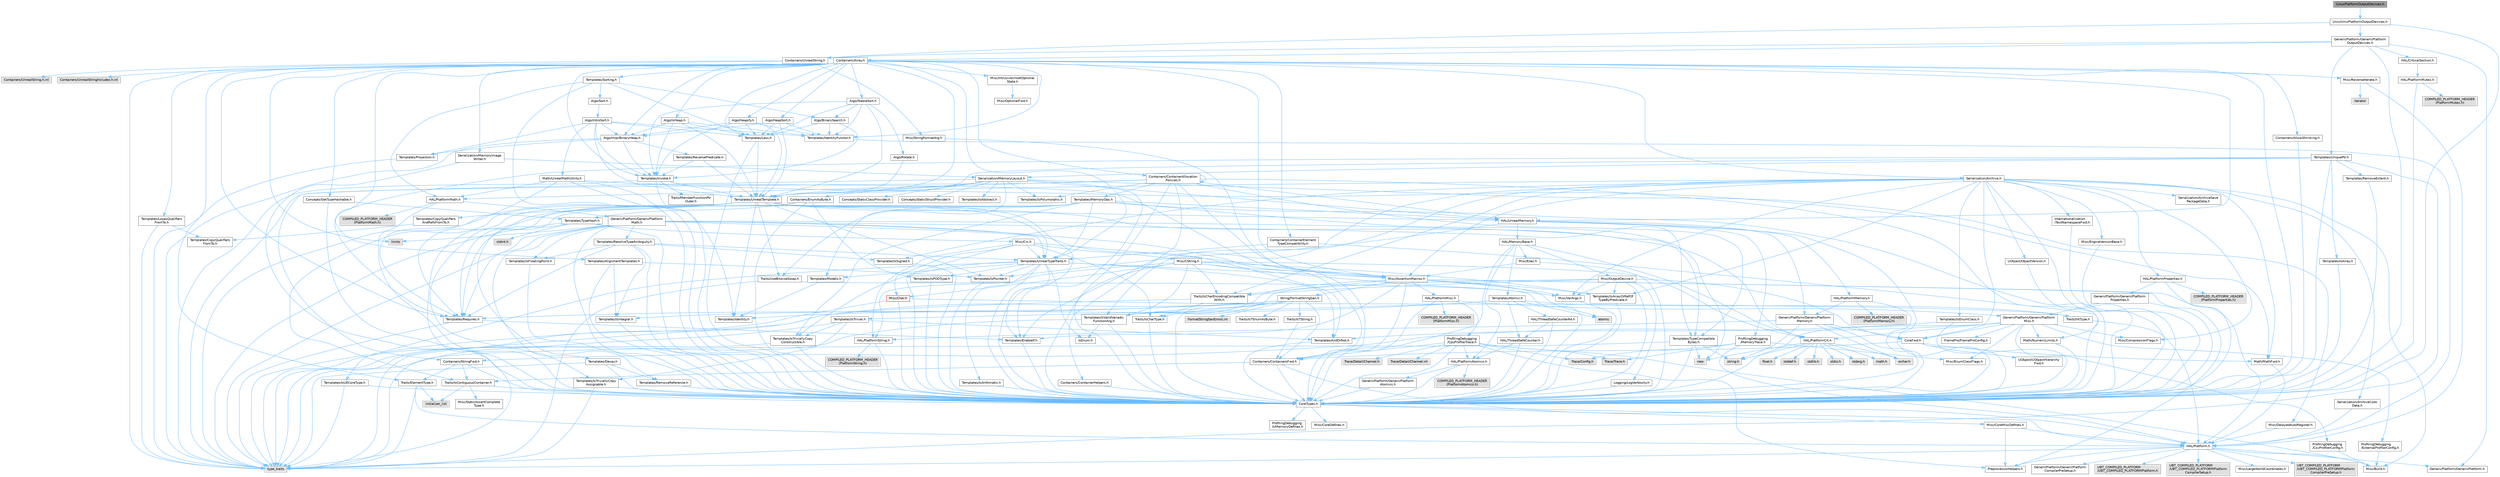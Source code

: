 digraph "LinuxPlatformOutputDevices.h"
{
 // INTERACTIVE_SVG=YES
 // LATEX_PDF_SIZE
  bgcolor="transparent";
  edge [fontname=Helvetica,fontsize=10,labelfontname=Helvetica,labelfontsize=10];
  node [fontname=Helvetica,fontsize=10,shape=box,height=0.2,width=0.4];
  Node1 [id="Node000001",label="LinuxPlatformOutputDevices.h",height=0.2,width=0.4,color="gray40", fillcolor="grey60", style="filled", fontcolor="black",tooltip=" "];
  Node1 -> Node2 [id="edge1_Node000001_Node000002",color="steelblue1",style="solid",tooltip=" "];
  Node2 [id="Node000002",label="Unix/UnixPlatformOutputDevices.h",height=0.2,width=0.4,color="grey40", fillcolor="white", style="filled",URL="$d3/da9/UnixPlatformOutputDevices_8h.html",tooltip=" "];
  Node2 -> Node3 [id="edge2_Node000002_Node000003",color="steelblue1",style="solid",tooltip=" "];
  Node3 [id="Node000003",label="Containers/UnrealString.h",height=0.2,width=0.4,color="grey40", fillcolor="white", style="filled",URL="$d5/dba/UnrealString_8h.html",tooltip=" "];
  Node3 -> Node4 [id="edge3_Node000003_Node000004",color="steelblue1",style="solid",tooltip=" "];
  Node4 [id="Node000004",label="Containers/UnrealStringIncludes.h.inl",height=0.2,width=0.4,color="grey60", fillcolor="#E0E0E0", style="filled",tooltip=" "];
  Node3 -> Node5 [id="edge4_Node000003_Node000005",color="steelblue1",style="solid",tooltip=" "];
  Node5 [id="Node000005",label="Containers/UnrealString.h.inl",height=0.2,width=0.4,color="grey60", fillcolor="#E0E0E0", style="filled",tooltip=" "];
  Node3 -> Node6 [id="edge5_Node000003_Node000006",color="steelblue1",style="solid",tooltip=" "];
  Node6 [id="Node000006",label="Misc/StringFormatArg.h",height=0.2,width=0.4,color="grey40", fillcolor="white", style="filled",URL="$d2/d16/StringFormatArg_8h.html",tooltip=" "];
  Node6 -> Node7 [id="edge6_Node000006_Node000007",color="steelblue1",style="solid",tooltip=" "];
  Node7 [id="Node000007",label="Containers/ContainersFwd.h",height=0.2,width=0.4,color="grey40", fillcolor="white", style="filled",URL="$d4/d0a/ContainersFwd_8h.html",tooltip=" "];
  Node7 -> Node8 [id="edge7_Node000007_Node000008",color="steelblue1",style="solid",tooltip=" "];
  Node8 [id="Node000008",label="HAL/Platform.h",height=0.2,width=0.4,color="grey40", fillcolor="white", style="filled",URL="$d9/dd0/Platform_8h.html",tooltip=" "];
  Node8 -> Node9 [id="edge8_Node000008_Node000009",color="steelblue1",style="solid",tooltip=" "];
  Node9 [id="Node000009",label="Misc/Build.h",height=0.2,width=0.4,color="grey40", fillcolor="white", style="filled",URL="$d3/dbb/Build_8h.html",tooltip=" "];
  Node8 -> Node10 [id="edge9_Node000008_Node000010",color="steelblue1",style="solid",tooltip=" "];
  Node10 [id="Node000010",label="Misc/LargeWorldCoordinates.h",height=0.2,width=0.4,color="grey40", fillcolor="white", style="filled",URL="$d2/dcb/LargeWorldCoordinates_8h.html",tooltip=" "];
  Node8 -> Node11 [id="edge10_Node000008_Node000011",color="steelblue1",style="solid",tooltip=" "];
  Node11 [id="Node000011",label="type_traits",height=0.2,width=0.4,color="grey60", fillcolor="#E0E0E0", style="filled",tooltip=" "];
  Node8 -> Node12 [id="edge11_Node000008_Node000012",color="steelblue1",style="solid",tooltip=" "];
  Node12 [id="Node000012",label="PreprocessorHelpers.h",height=0.2,width=0.4,color="grey40", fillcolor="white", style="filled",URL="$db/ddb/PreprocessorHelpers_8h.html",tooltip=" "];
  Node8 -> Node13 [id="edge12_Node000008_Node000013",color="steelblue1",style="solid",tooltip=" "];
  Node13 [id="Node000013",label="UBT_COMPILED_PLATFORM\l/UBT_COMPILED_PLATFORMPlatform\lCompilerPreSetup.h",height=0.2,width=0.4,color="grey60", fillcolor="#E0E0E0", style="filled",tooltip=" "];
  Node8 -> Node14 [id="edge13_Node000008_Node000014",color="steelblue1",style="solid",tooltip=" "];
  Node14 [id="Node000014",label="GenericPlatform/GenericPlatform\lCompilerPreSetup.h",height=0.2,width=0.4,color="grey40", fillcolor="white", style="filled",URL="$d9/dc8/GenericPlatformCompilerPreSetup_8h.html",tooltip=" "];
  Node8 -> Node15 [id="edge14_Node000008_Node000015",color="steelblue1",style="solid",tooltip=" "];
  Node15 [id="Node000015",label="GenericPlatform/GenericPlatform.h",height=0.2,width=0.4,color="grey40", fillcolor="white", style="filled",URL="$d6/d84/GenericPlatform_8h.html",tooltip=" "];
  Node8 -> Node16 [id="edge15_Node000008_Node000016",color="steelblue1",style="solid",tooltip=" "];
  Node16 [id="Node000016",label="UBT_COMPILED_PLATFORM\l/UBT_COMPILED_PLATFORMPlatform.h",height=0.2,width=0.4,color="grey60", fillcolor="#E0E0E0", style="filled",tooltip=" "];
  Node8 -> Node17 [id="edge16_Node000008_Node000017",color="steelblue1",style="solid",tooltip=" "];
  Node17 [id="Node000017",label="UBT_COMPILED_PLATFORM\l/UBT_COMPILED_PLATFORMPlatform\lCompilerSetup.h",height=0.2,width=0.4,color="grey60", fillcolor="#E0E0E0", style="filled",tooltip=" "];
  Node7 -> Node18 [id="edge17_Node000007_Node000018",color="steelblue1",style="solid",tooltip=" "];
  Node18 [id="Node000018",label="CoreTypes.h",height=0.2,width=0.4,color="grey40", fillcolor="white", style="filled",URL="$dc/dec/CoreTypes_8h.html",tooltip=" "];
  Node18 -> Node8 [id="edge18_Node000018_Node000008",color="steelblue1",style="solid",tooltip=" "];
  Node18 -> Node19 [id="edge19_Node000018_Node000019",color="steelblue1",style="solid",tooltip=" "];
  Node19 [id="Node000019",label="ProfilingDebugging\l/UMemoryDefines.h",height=0.2,width=0.4,color="grey40", fillcolor="white", style="filled",URL="$d2/da2/UMemoryDefines_8h.html",tooltip=" "];
  Node18 -> Node20 [id="edge20_Node000018_Node000020",color="steelblue1",style="solid",tooltip=" "];
  Node20 [id="Node000020",label="Misc/CoreMiscDefines.h",height=0.2,width=0.4,color="grey40", fillcolor="white", style="filled",URL="$da/d38/CoreMiscDefines_8h.html",tooltip=" "];
  Node20 -> Node8 [id="edge21_Node000020_Node000008",color="steelblue1",style="solid",tooltip=" "];
  Node20 -> Node12 [id="edge22_Node000020_Node000012",color="steelblue1",style="solid",tooltip=" "];
  Node18 -> Node21 [id="edge23_Node000018_Node000021",color="steelblue1",style="solid",tooltip=" "];
  Node21 [id="Node000021",label="Misc/CoreDefines.h",height=0.2,width=0.4,color="grey40", fillcolor="white", style="filled",URL="$d3/dd2/CoreDefines_8h.html",tooltip=" "];
  Node7 -> Node22 [id="edge24_Node000007_Node000022",color="steelblue1",style="solid",tooltip=" "];
  Node22 [id="Node000022",label="Traits/IsContiguousContainer.h",height=0.2,width=0.4,color="grey40", fillcolor="white", style="filled",URL="$d5/d3c/IsContiguousContainer_8h.html",tooltip=" "];
  Node22 -> Node18 [id="edge25_Node000022_Node000018",color="steelblue1",style="solid",tooltip=" "];
  Node22 -> Node23 [id="edge26_Node000022_Node000023",color="steelblue1",style="solid",tooltip=" "];
  Node23 [id="Node000023",label="Misc/StaticAssertComplete\lType.h",height=0.2,width=0.4,color="grey40", fillcolor="white", style="filled",URL="$d5/d4e/StaticAssertCompleteType_8h.html",tooltip=" "];
  Node22 -> Node24 [id="edge27_Node000022_Node000024",color="steelblue1",style="solid",tooltip=" "];
  Node24 [id="Node000024",label="initializer_list",height=0.2,width=0.4,color="grey60", fillcolor="#E0E0E0", style="filled",tooltip=" "];
  Node2 -> Node18 [id="edge28_Node000002_Node000018",color="steelblue1",style="solid",tooltip=" "];
  Node2 -> Node25 [id="edge29_Node000002_Node000025",color="steelblue1",style="solid",tooltip=" "];
  Node25 [id="Node000025",label="GenericPlatform/GenericPlatform\lOutputDevices.h",height=0.2,width=0.4,color="grey40", fillcolor="white", style="filled",URL="$de/d86/GenericPlatformOutputDevices_8h.html",tooltip=" "];
  Node25 -> Node26 [id="edge30_Node000025_Node000026",color="steelblue1",style="solid",tooltip=" "];
  Node26 [id="Node000026",label="Containers/Array.h",height=0.2,width=0.4,color="grey40", fillcolor="white", style="filled",URL="$df/dd0/Array_8h.html",tooltip=" "];
  Node26 -> Node18 [id="edge31_Node000026_Node000018",color="steelblue1",style="solid",tooltip=" "];
  Node26 -> Node27 [id="edge32_Node000026_Node000027",color="steelblue1",style="solid",tooltip=" "];
  Node27 [id="Node000027",label="Misc/AssertionMacros.h",height=0.2,width=0.4,color="grey40", fillcolor="white", style="filled",URL="$d0/dfa/AssertionMacros_8h.html",tooltip=" "];
  Node27 -> Node18 [id="edge33_Node000027_Node000018",color="steelblue1",style="solid",tooltip=" "];
  Node27 -> Node8 [id="edge34_Node000027_Node000008",color="steelblue1",style="solid",tooltip=" "];
  Node27 -> Node28 [id="edge35_Node000027_Node000028",color="steelblue1",style="solid",tooltip=" "];
  Node28 [id="Node000028",label="HAL/PlatformMisc.h",height=0.2,width=0.4,color="grey40", fillcolor="white", style="filled",URL="$d0/df5/PlatformMisc_8h.html",tooltip=" "];
  Node28 -> Node18 [id="edge36_Node000028_Node000018",color="steelblue1",style="solid",tooltip=" "];
  Node28 -> Node29 [id="edge37_Node000028_Node000029",color="steelblue1",style="solid",tooltip=" "];
  Node29 [id="Node000029",label="GenericPlatform/GenericPlatform\lMisc.h",height=0.2,width=0.4,color="grey40", fillcolor="white", style="filled",URL="$db/d9a/GenericPlatformMisc_8h.html",tooltip=" "];
  Node29 -> Node30 [id="edge38_Node000029_Node000030",color="steelblue1",style="solid",tooltip=" "];
  Node30 [id="Node000030",label="Containers/StringFwd.h",height=0.2,width=0.4,color="grey40", fillcolor="white", style="filled",URL="$df/d37/StringFwd_8h.html",tooltip=" "];
  Node30 -> Node18 [id="edge39_Node000030_Node000018",color="steelblue1",style="solid",tooltip=" "];
  Node30 -> Node31 [id="edge40_Node000030_Node000031",color="steelblue1",style="solid",tooltip=" "];
  Node31 [id="Node000031",label="Traits/ElementType.h",height=0.2,width=0.4,color="grey40", fillcolor="white", style="filled",URL="$d5/d4f/ElementType_8h.html",tooltip=" "];
  Node31 -> Node8 [id="edge41_Node000031_Node000008",color="steelblue1",style="solid",tooltip=" "];
  Node31 -> Node24 [id="edge42_Node000031_Node000024",color="steelblue1",style="solid",tooltip=" "];
  Node31 -> Node11 [id="edge43_Node000031_Node000011",color="steelblue1",style="solid",tooltip=" "];
  Node30 -> Node22 [id="edge44_Node000030_Node000022",color="steelblue1",style="solid",tooltip=" "];
  Node29 -> Node32 [id="edge45_Node000029_Node000032",color="steelblue1",style="solid",tooltip=" "];
  Node32 [id="Node000032",label="CoreFwd.h",height=0.2,width=0.4,color="grey40", fillcolor="white", style="filled",URL="$d1/d1e/CoreFwd_8h.html",tooltip=" "];
  Node32 -> Node18 [id="edge46_Node000032_Node000018",color="steelblue1",style="solid",tooltip=" "];
  Node32 -> Node7 [id="edge47_Node000032_Node000007",color="steelblue1",style="solid",tooltip=" "];
  Node32 -> Node33 [id="edge48_Node000032_Node000033",color="steelblue1",style="solid",tooltip=" "];
  Node33 [id="Node000033",label="Math/MathFwd.h",height=0.2,width=0.4,color="grey40", fillcolor="white", style="filled",URL="$d2/d10/MathFwd_8h.html",tooltip=" "];
  Node33 -> Node8 [id="edge49_Node000033_Node000008",color="steelblue1",style="solid",tooltip=" "];
  Node32 -> Node34 [id="edge50_Node000032_Node000034",color="steelblue1",style="solid",tooltip=" "];
  Node34 [id="Node000034",label="UObject/UObjectHierarchy\lFwd.h",height=0.2,width=0.4,color="grey40", fillcolor="white", style="filled",URL="$d3/d13/UObjectHierarchyFwd_8h.html",tooltip=" "];
  Node29 -> Node18 [id="edge51_Node000029_Node000018",color="steelblue1",style="solid",tooltip=" "];
  Node29 -> Node35 [id="edge52_Node000029_Node000035",color="steelblue1",style="solid",tooltip=" "];
  Node35 [id="Node000035",label="FramePro/FrameProConfig.h",height=0.2,width=0.4,color="grey40", fillcolor="white", style="filled",URL="$d7/d90/FrameProConfig_8h.html",tooltip=" "];
  Node29 -> Node36 [id="edge53_Node000029_Node000036",color="steelblue1",style="solid",tooltip=" "];
  Node36 [id="Node000036",label="HAL/PlatformCrt.h",height=0.2,width=0.4,color="grey40", fillcolor="white", style="filled",URL="$d8/d75/PlatformCrt_8h.html",tooltip=" "];
  Node36 -> Node37 [id="edge54_Node000036_Node000037",color="steelblue1",style="solid",tooltip=" "];
  Node37 [id="Node000037",label="new",height=0.2,width=0.4,color="grey60", fillcolor="#E0E0E0", style="filled",tooltip=" "];
  Node36 -> Node38 [id="edge55_Node000036_Node000038",color="steelblue1",style="solid",tooltip=" "];
  Node38 [id="Node000038",label="wchar.h",height=0.2,width=0.4,color="grey60", fillcolor="#E0E0E0", style="filled",tooltip=" "];
  Node36 -> Node39 [id="edge56_Node000036_Node000039",color="steelblue1",style="solid",tooltip=" "];
  Node39 [id="Node000039",label="stddef.h",height=0.2,width=0.4,color="grey60", fillcolor="#E0E0E0", style="filled",tooltip=" "];
  Node36 -> Node40 [id="edge57_Node000036_Node000040",color="steelblue1",style="solid",tooltip=" "];
  Node40 [id="Node000040",label="stdlib.h",height=0.2,width=0.4,color="grey60", fillcolor="#E0E0E0", style="filled",tooltip=" "];
  Node36 -> Node41 [id="edge58_Node000036_Node000041",color="steelblue1",style="solid",tooltip=" "];
  Node41 [id="Node000041",label="stdio.h",height=0.2,width=0.4,color="grey60", fillcolor="#E0E0E0", style="filled",tooltip=" "];
  Node36 -> Node42 [id="edge59_Node000036_Node000042",color="steelblue1",style="solid",tooltip=" "];
  Node42 [id="Node000042",label="stdarg.h",height=0.2,width=0.4,color="grey60", fillcolor="#E0E0E0", style="filled",tooltip=" "];
  Node36 -> Node43 [id="edge60_Node000036_Node000043",color="steelblue1",style="solid",tooltip=" "];
  Node43 [id="Node000043",label="math.h",height=0.2,width=0.4,color="grey60", fillcolor="#E0E0E0", style="filled",tooltip=" "];
  Node36 -> Node44 [id="edge61_Node000036_Node000044",color="steelblue1",style="solid",tooltip=" "];
  Node44 [id="Node000044",label="float.h",height=0.2,width=0.4,color="grey60", fillcolor="#E0E0E0", style="filled",tooltip=" "];
  Node36 -> Node45 [id="edge62_Node000036_Node000045",color="steelblue1",style="solid",tooltip=" "];
  Node45 [id="Node000045",label="string.h",height=0.2,width=0.4,color="grey60", fillcolor="#E0E0E0", style="filled",tooltip=" "];
  Node29 -> Node46 [id="edge63_Node000029_Node000046",color="steelblue1",style="solid",tooltip=" "];
  Node46 [id="Node000046",label="Math/NumericLimits.h",height=0.2,width=0.4,color="grey40", fillcolor="white", style="filled",URL="$df/d1b/NumericLimits_8h.html",tooltip=" "];
  Node46 -> Node18 [id="edge64_Node000046_Node000018",color="steelblue1",style="solid",tooltip=" "];
  Node29 -> Node47 [id="edge65_Node000029_Node000047",color="steelblue1",style="solid",tooltip=" "];
  Node47 [id="Node000047",label="Misc/CompressionFlags.h",height=0.2,width=0.4,color="grey40", fillcolor="white", style="filled",URL="$d9/d76/CompressionFlags_8h.html",tooltip=" "];
  Node29 -> Node48 [id="edge66_Node000029_Node000048",color="steelblue1",style="solid",tooltip=" "];
  Node48 [id="Node000048",label="Misc/EnumClassFlags.h",height=0.2,width=0.4,color="grey40", fillcolor="white", style="filled",URL="$d8/de7/EnumClassFlags_8h.html",tooltip=" "];
  Node29 -> Node49 [id="edge67_Node000029_Node000049",color="steelblue1",style="solid",tooltip=" "];
  Node49 [id="Node000049",label="ProfilingDebugging\l/CsvProfilerConfig.h",height=0.2,width=0.4,color="grey40", fillcolor="white", style="filled",URL="$d3/d88/CsvProfilerConfig_8h.html",tooltip=" "];
  Node49 -> Node9 [id="edge68_Node000049_Node000009",color="steelblue1",style="solid",tooltip=" "];
  Node29 -> Node50 [id="edge69_Node000029_Node000050",color="steelblue1",style="solid",tooltip=" "];
  Node50 [id="Node000050",label="ProfilingDebugging\l/ExternalProfilerConfig.h",height=0.2,width=0.4,color="grey40", fillcolor="white", style="filled",URL="$d3/dbb/ExternalProfilerConfig_8h.html",tooltip=" "];
  Node50 -> Node9 [id="edge70_Node000050_Node000009",color="steelblue1",style="solid",tooltip=" "];
  Node28 -> Node51 [id="edge71_Node000028_Node000051",color="steelblue1",style="solid",tooltip=" "];
  Node51 [id="Node000051",label="COMPILED_PLATFORM_HEADER\l(PlatformMisc.h)",height=0.2,width=0.4,color="grey60", fillcolor="#E0E0E0", style="filled",tooltip=" "];
  Node28 -> Node52 [id="edge72_Node000028_Node000052",color="steelblue1",style="solid",tooltip=" "];
  Node52 [id="Node000052",label="ProfilingDebugging\l/CpuProfilerTrace.h",height=0.2,width=0.4,color="grey40", fillcolor="white", style="filled",URL="$da/dcb/CpuProfilerTrace_8h.html",tooltip=" "];
  Node52 -> Node18 [id="edge73_Node000052_Node000018",color="steelblue1",style="solid",tooltip=" "];
  Node52 -> Node7 [id="edge74_Node000052_Node000007",color="steelblue1",style="solid",tooltip=" "];
  Node52 -> Node53 [id="edge75_Node000052_Node000053",color="steelblue1",style="solid",tooltip=" "];
  Node53 [id="Node000053",label="HAL/PlatformAtomics.h",height=0.2,width=0.4,color="grey40", fillcolor="white", style="filled",URL="$d3/d36/PlatformAtomics_8h.html",tooltip=" "];
  Node53 -> Node18 [id="edge76_Node000053_Node000018",color="steelblue1",style="solid",tooltip=" "];
  Node53 -> Node54 [id="edge77_Node000053_Node000054",color="steelblue1",style="solid",tooltip=" "];
  Node54 [id="Node000054",label="GenericPlatform/GenericPlatform\lAtomics.h",height=0.2,width=0.4,color="grey40", fillcolor="white", style="filled",URL="$da/d72/GenericPlatformAtomics_8h.html",tooltip=" "];
  Node54 -> Node18 [id="edge78_Node000054_Node000018",color="steelblue1",style="solid",tooltip=" "];
  Node53 -> Node55 [id="edge79_Node000053_Node000055",color="steelblue1",style="solid",tooltip=" "];
  Node55 [id="Node000055",label="COMPILED_PLATFORM_HEADER\l(PlatformAtomics.h)",height=0.2,width=0.4,color="grey60", fillcolor="#E0E0E0", style="filled",tooltip=" "];
  Node52 -> Node12 [id="edge80_Node000052_Node000012",color="steelblue1",style="solid",tooltip=" "];
  Node52 -> Node9 [id="edge81_Node000052_Node000009",color="steelblue1",style="solid",tooltip=" "];
  Node52 -> Node56 [id="edge82_Node000052_Node000056",color="steelblue1",style="solid",tooltip=" "];
  Node56 [id="Node000056",label="Trace/Config.h",height=0.2,width=0.4,color="grey60", fillcolor="#E0E0E0", style="filled",tooltip=" "];
  Node52 -> Node57 [id="edge83_Node000052_Node000057",color="steelblue1",style="solid",tooltip=" "];
  Node57 [id="Node000057",label="Trace/Detail/Channel.h",height=0.2,width=0.4,color="grey60", fillcolor="#E0E0E0", style="filled",tooltip=" "];
  Node52 -> Node58 [id="edge84_Node000052_Node000058",color="steelblue1",style="solid",tooltip=" "];
  Node58 [id="Node000058",label="Trace/Detail/Channel.inl",height=0.2,width=0.4,color="grey60", fillcolor="#E0E0E0", style="filled",tooltip=" "];
  Node52 -> Node59 [id="edge85_Node000052_Node000059",color="steelblue1",style="solid",tooltip=" "];
  Node59 [id="Node000059",label="Trace/Trace.h",height=0.2,width=0.4,color="grey60", fillcolor="#E0E0E0", style="filled",tooltip=" "];
  Node27 -> Node12 [id="edge86_Node000027_Node000012",color="steelblue1",style="solid",tooltip=" "];
  Node27 -> Node60 [id="edge87_Node000027_Node000060",color="steelblue1",style="solid",tooltip=" "];
  Node60 [id="Node000060",label="Templates/EnableIf.h",height=0.2,width=0.4,color="grey40", fillcolor="white", style="filled",URL="$d7/d60/EnableIf_8h.html",tooltip=" "];
  Node60 -> Node18 [id="edge88_Node000060_Node000018",color="steelblue1",style="solid",tooltip=" "];
  Node27 -> Node61 [id="edge89_Node000027_Node000061",color="steelblue1",style="solid",tooltip=" "];
  Node61 [id="Node000061",label="Templates/IsArrayOrRefOf\lTypeByPredicate.h",height=0.2,width=0.4,color="grey40", fillcolor="white", style="filled",URL="$d6/da1/IsArrayOrRefOfTypeByPredicate_8h.html",tooltip=" "];
  Node61 -> Node18 [id="edge90_Node000061_Node000018",color="steelblue1",style="solid",tooltip=" "];
  Node27 -> Node62 [id="edge91_Node000027_Node000062",color="steelblue1",style="solid",tooltip=" "];
  Node62 [id="Node000062",label="Templates/IsValidVariadic\lFunctionArg.h",height=0.2,width=0.4,color="grey40", fillcolor="white", style="filled",URL="$d0/dc8/IsValidVariadicFunctionArg_8h.html",tooltip=" "];
  Node62 -> Node18 [id="edge92_Node000062_Node000018",color="steelblue1",style="solid",tooltip=" "];
  Node62 -> Node63 [id="edge93_Node000062_Node000063",color="steelblue1",style="solid",tooltip=" "];
  Node63 [id="Node000063",label="IsEnum.h",height=0.2,width=0.4,color="grey40", fillcolor="white", style="filled",URL="$d4/de5/IsEnum_8h.html",tooltip=" "];
  Node62 -> Node11 [id="edge94_Node000062_Node000011",color="steelblue1",style="solid",tooltip=" "];
  Node27 -> Node64 [id="edge95_Node000027_Node000064",color="steelblue1",style="solid",tooltip=" "];
  Node64 [id="Node000064",label="Traits/IsCharEncodingCompatible\lWith.h",height=0.2,width=0.4,color="grey40", fillcolor="white", style="filled",URL="$df/dd1/IsCharEncodingCompatibleWith_8h.html",tooltip=" "];
  Node64 -> Node11 [id="edge96_Node000064_Node000011",color="steelblue1",style="solid",tooltip=" "];
  Node64 -> Node65 [id="edge97_Node000064_Node000065",color="steelblue1",style="solid",tooltip=" "];
  Node65 [id="Node000065",label="Traits/IsCharType.h",height=0.2,width=0.4,color="grey40", fillcolor="white", style="filled",URL="$db/d51/IsCharType_8h.html",tooltip=" "];
  Node65 -> Node18 [id="edge98_Node000065_Node000018",color="steelblue1",style="solid",tooltip=" "];
  Node27 -> Node66 [id="edge99_Node000027_Node000066",color="steelblue1",style="solid",tooltip=" "];
  Node66 [id="Node000066",label="Misc/VarArgs.h",height=0.2,width=0.4,color="grey40", fillcolor="white", style="filled",URL="$d5/d6f/VarArgs_8h.html",tooltip=" "];
  Node66 -> Node18 [id="edge100_Node000066_Node000018",color="steelblue1",style="solid",tooltip=" "];
  Node27 -> Node67 [id="edge101_Node000027_Node000067",color="steelblue1",style="solid",tooltip=" "];
  Node67 [id="Node000067",label="String/FormatStringSan.h",height=0.2,width=0.4,color="grey40", fillcolor="white", style="filled",URL="$d3/d8b/FormatStringSan_8h.html",tooltip=" "];
  Node67 -> Node11 [id="edge102_Node000067_Node000011",color="steelblue1",style="solid",tooltip=" "];
  Node67 -> Node18 [id="edge103_Node000067_Node000018",color="steelblue1",style="solid",tooltip=" "];
  Node67 -> Node68 [id="edge104_Node000067_Node000068",color="steelblue1",style="solid",tooltip=" "];
  Node68 [id="Node000068",label="Templates/Requires.h",height=0.2,width=0.4,color="grey40", fillcolor="white", style="filled",URL="$dc/d96/Requires_8h.html",tooltip=" "];
  Node68 -> Node60 [id="edge105_Node000068_Node000060",color="steelblue1",style="solid",tooltip=" "];
  Node68 -> Node11 [id="edge106_Node000068_Node000011",color="steelblue1",style="solid",tooltip=" "];
  Node67 -> Node69 [id="edge107_Node000067_Node000069",color="steelblue1",style="solid",tooltip=" "];
  Node69 [id="Node000069",label="Templates/Identity.h",height=0.2,width=0.4,color="grey40", fillcolor="white", style="filled",URL="$d0/dd5/Identity_8h.html",tooltip=" "];
  Node67 -> Node62 [id="edge108_Node000067_Node000062",color="steelblue1",style="solid",tooltip=" "];
  Node67 -> Node65 [id="edge109_Node000067_Node000065",color="steelblue1",style="solid",tooltip=" "];
  Node67 -> Node70 [id="edge110_Node000067_Node000070",color="steelblue1",style="solid",tooltip=" "];
  Node70 [id="Node000070",label="Traits/IsTEnumAsByte.h",height=0.2,width=0.4,color="grey40", fillcolor="white", style="filled",URL="$d1/de6/IsTEnumAsByte_8h.html",tooltip=" "];
  Node67 -> Node71 [id="edge111_Node000067_Node000071",color="steelblue1",style="solid",tooltip=" "];
  Node71 [id="Node000071",label="Traits/IsTString.h",height=0.2,width=0.4,color="grey40", fillcolor="white", style="filled",URL="$d0/df8/IsTString_8h.html",tooltip=" "];
  Node71 -> Node7 [id="edge112_Node000071_Node000007",color="steelblue1",style="solid",tooltip=" "];
  Node67 -> Node7 [id="edge113_Node000067_Node000007",color="steelblue1",style="solid",tooltip=" "];
  Node67 -> Node72 [id="edge114_Node000067_Node000072",color="steelblue1",style="solid",tooltip=" "];
  Node72 [id="Node000072",label="FormatStringSanErrors.inl",height=0.2,width=0.4,color="grey60", fillcolor="#E0E0E0", style="filled",tooltip=" "];
  Node27 -> Node73 [id="edge115_Node000027_Node000073",color="steelblue1",style="solid",tooltip=" "];
  Node73 [id="Node000073",label="atomic",height=0.2,width=0.4,color="grey60", fillcolor="#E0E0E0", style="filled",tooltip=" "];
  Node26 -> Node74 [id="edge116_Node000026_Node000074",color="steelblue1",style="solid",tooltip=" "];
  Node74 [id="Node000074",label="Misc/IntrusiveUnsetOptional\lState.h",height=0.2,width=0.4,color="grey40", fillcolor="white", style="filled",URL="$d2/d0a/IntrusiveUnsetOptionalState_8h.html",tooltip=" "];
  Node74 -> Node75 [id="edge117_Node000074_Node000075",color="steelblue1",style="solid",tooltip=" "];
  Node75 [id="Node000075",label="Misc/OptionalFwd.h",height=0.2,width=0.4,color="grey40", fillcolor="white", style="filled",URL="$dc/d50/OptionalFwd_8h.html",tooltip=" "];
  Node26 -> Node76 [id="edge118_Node000026_Node000076",color="steelblue1",style="solid",tooltip=" "];
  Node76 [id="Node000076",label="Misc/ReverseIterate.h",height=0.2,width=0.4,color="grey40", fillcolor="white", style="filled",URL="$db/de3/ReverseIterate_8h.html",tooltip=" "];
  Node76 -> Node8 [id="edge119_Node000076_Node000008",color="steelblue1",style="solid",tooltip=" "];
  Node76 -> Node77 [id="edge120_Node000076_Node000077",color="steelblue1",style="solid",tooltip=" "];
  Node77 [id="Node000077",label="iterator",height=0.2,width=0.4,color="grey60", fillcolor="#E0E0E0", style="filled",tooltip=" "];
  Node26 -> Node78 [id="edge121_Node000026_Node000078",color="steelblue1",style="solid",tooltip=" "];
  Node78 [id="Node000078",label="HAL/UnrealMemory.h",height=0.2,width=0.4,color="grey40", fillcolor="white", style="filled",URL="$d9/d96/UnrealMemory_8h.html",tooltip=" "];
  Node78 -> Node18 [id="edge122_Node000078_Node000018",color="steelblue1",style="solid",tooltip=" "];
  Node78 -> Node79 [id="edge123_Node000078_Node000079",color="steelblue1",style="solid",tooltip=" "];
  Node79 [id="Node000079",label="GenericPlatform/GenericPlatform\lMemory.h",height=0.2,width=0.4,color="grey40", fillcolor="white", style="filled",URL="$dd/d22/GenericPlatformMemory_8h.html",tooltip=" "];
  Node79 -> Node32 [id="edge124_Node000079_Node000032",color="steelblue1",style="solid",tooltip=" "];
  Node79 -> Node18 [id="edge125_Node000079_Node000018",color="steelblue1",style="solid",tooltip=" "];
  Node79 -> Node80 [id="edge126_Node000079_Node000080",color="steelblue1",style="solid",tooltip=" "];
  Node80 [id="Node000080",label="HAL/PlatformString.h",height=0.2,width=0.4,color="grey40", fillcolor="white", style="filled",URL="$db/db5/PlatformString_8h.html",tooltip=" "];
  Node80 -> Node18 [id="edge127_Node000080_Node000018",color="steelblue1",style="solid",tooltip=" "];
  Node80 -> Node81 [id="edge128_Node000080_Node000081",color="steelblue1",style="solid",tooltip=" "];
  Node81 [id="Node000081",label="COMPILED_PLATFORM_HEADER\l(PlatformString.h)",height=0.2,width=0.4,color="grey60", fillcolor="#E0E0E0", style="filled",tooltip=" "];
  Node79 -> Node45 [id="edge129_Node000079_Node000045",color="steelblue1",style="solid",tooltip=" "];
  Node79 -> Node38 [id="edge130_Node000079_Node000038",color="steelblue1",style="solid",tooltip=" "];
  Node78 -> Node82 [id="edge131_Node000078_Node000082",color="steelblue1",style="solid",tooltip=" "];
  Node82 [id="Node000082",label="HAL/MemoryBase.h",height=0.2,width=0.4,color="grey40", fillcolor="white", style="filled",URL="$d6/d9f/MemoryBase_8h.html",tooltip=" "];
  Node82 -> Node18 [id="edge132_Node000082_Node000018",color="steelblue1",style="solid",tooltip=" "];
  Node82 -> Node53 [id="edge133_Node000082_Node000053",color="steelblue1",style="solid",tooltip=" "];
  Node82 -> Node36 [id="edge134_Node000082_Node000036",color="steelblue1",style="solid",tooltip=" "];
  Node82 -> Node83 [id="edge135_Node000082_Node000083",color="steelblue1",style="solid",tooltip=" "];
  Node83 [id="Node000083",label="Misc/Exec.h",height=0.2,width=0.4,color="grey40", fillcolor="white", style="filled",URL="$de/ddb/Exec_8h.html",tooltip=" "];
  Node83 -> Node18 [id="edge136_Node000083_Node000018",color="steelblue1",style="solid",tooltip=" "];
  Node83 -> Node27 [id="edge137_Node000083_Node000027",color="steelblue1",style="solid",tooltip=" "];
  Node82 -> Node84 [id="edge138_Node000082_Node000084",color="steelblue1",style="solid",tooltip=" "];
  Node84 [id="Node000084",label="Misc/OutputDevice.h",height=0.2,width=0.4,color="grey40", fillcolor="white", style="filled",URL="$d7/d32/OutputDevice_8h.html",tooltip=" "];
  Node84 -> Node32 [id="edge139_Node000084_Node000032",color="steelblue1",style="solid",tooltip=" "];
  Node84 -> Node18 [id="edge140_Node000084_Node000018",color="steelblue1",style="solid",tooltip=" "];
  Node84 -> Node85 [id="edge141_Node000084_Node000085",color="steelblue1",style="solid",tooltip=" "];
  Node85 [id="Node000085",label="Logging/LogVerbosity.h",height=0.2,width=0.4,color="grey40", fillcolor="white", style="filled",URL="$d2/d8f/LogVerbosity_8h.html",tooltip=" "];
  Node85 -> Node18 [id="edge142_Node000085_Node000018",color="steelblue1",style="solid",tooltip=" "];
  Node84 -> Node66 [id="edge143_Node000084_Node000066",color="steelblue1",style="solid",tooltip=" "];
  Node84 -> Node61 [id="edge144_Node000084_Node000061",color="steelblue1",style="solid",tooltip=" "];
  Node84 -> Node62 [id="edge145_Node000084_Node000062",color="steelblue1",style="solid",tooltip=" "];
  Node84 -> Node64 [id="edge146_Node000084_Node000064",color="steelblue1",style="solid",tooltip=" "];
  Node82 -> Node86 [id="edge147_Node000082_Node000086",color="steelblue1",style="solid",tooltip=" "];
  Node86 [id="Node000086",label="Templates/Atomic.h",height=0.2,width=0.4,color="grey40", fillcolor="white", style="filled",URL="$d3/d91/Atomic_8h.html",tooltip=" "];
  Node86 -> Node87 [id="edge148_Node000086_Node000087",color="steelblue1",style="solid",tooltip=" "];
  Node87 [id="Node000087",label="HAL/ThreadSafeCounter.h",height=0.2,width=0.4,color="grey40", fillcolor="white", style="filled",URL="$dc/dc9/ThreadSafeCounter_8h.html",tooltip=" "];
  Node87 -> Node18 [id="edge149_Node000087_Node000018",color="steelblue1",style="solid",tooltip=" "];
  Node87 -> Node53 [id="edge150_Node000087_Node000053",color="steelblue1",style="solid",tooltip=" "];
  Node86 -> Node88 [id="edge151_Node000086_Node000088",color="steelblue1",style="solid",tooltip=" "];
  Node88 [id="Node000088",label="HAL/ThreadSafeCounter64.h",height=0.2,width=0.4,color="grey40", fillcolor="white", style="filled",URL="$d0/d12/ThreadSafeCounter64_8h.html",tooltip=" "];
  Node88 -> Node18 [id="edge152_Node000088_Node000018",color="steelblue1",style="solid",tooltip=" "];
  Node88 -> Node87 [id="edge153_Node000088_Node000087",color="steelblue1",style="solid",tooltip=" "];
  Node86 -> Node89 [id="edge154_Node000086_Node000089",color="steelblue1",style="solid",tooltip=" "];
  Node89 [id="Node000089",label="Templates/IsIntegral.h",height=0.2,width=0.4,color="grey40", fillcolor="white", style="filled",URL="$da/d64/IsIntegral_8h.html",tooltip=" "];
  Node89 -> Node18 [id="edge155_Node000089_Node000018",color="steelblue1",style="solid",tooltip=" "];
  Node86 -> Node90 [id="edge156_Node000086_Node000090",color="steelblue1",style="solid",tooltip=" "];
  Node90 [id="Node000090",label="Templates/IsTrivial.h",height=0.2,width=0.4,color="grey40", fillcolor="white", style="filled",URL="$da/d4c/IsTrivial_8h.html",tooltip=" "];
  Node90 -> Node91 [id="edge157_Node000090_Node000091",color="steelblue1",style="solid",tooltip=" "];
  Node91 [id="Node000091",label="Templates/AndOrNot.h",height=0.2,width=0.4,color="grey40", fillcolor="white", style="filled",URL="$db/d0a/AndOrNot_8h.html",tooltip=" "];
  Node91 -> Node18 [id="edge158_Node000091_Node000018",color="steelblue1",style="solid",tooltip=" "];
  Node90 -> Node92 [id="edge159_Node000090_Node000092",color="steelblue1",style="solid",tooltip=" "];
  Node92 [id="Node000092",label="Templates/IsTriviallyCopy\lConstructible.h",height=0.2,width=0.4,color="grey40", fillcolor="white", style="filled",URL="$d3/d78/IsTriviallyCopyConstructible_8h.html",tooltip=" "];
  Node92 -> Node18 [id="edge160_Node000092_Node000018",color="steelblue1",style="solid",tooltip=" "];
  Node92 -> Node11 [id="edge161_Node000092_Node000011",color="steelblue1",style="solid",tooltip=" "];
  Node90 -> Node93 [id="edge162_Node000090_Node000093",color="steelblue1",style="solid",tooltip=" "];
  Node93 [id="Node000093",label="Templates/IsTriviallyCopy\lAssignable.h",height=0.2,width=0.4,color="grey40", fillcolor="white", style="filled",URL="$d2/df2/IsTriviallyCopyAssignable_8h.html",tooltip=" "];
  Node93 -> Node18 [id="edge163_Node000093_Node000018",color="steelblue1",style="solid",tooltip=" "];
  Node93 -> Node11 [id="edge164_Node000093_Node000011",color="steelblue1",style="solid",tooltip=" "];
  Node90 -> Node11 [id="edge165_Node000090_Node000011",color="steelblue1",style="solid",tooltip=" "];
  Node86 -> Node94 [id="edge166_Node000086_Node000094",color="steelblue1",style="solid",tooltip=" "];
  Node94 [id="Node000094",label="Traits/IntType.h",height=0.2,width=0.4,color="grey40", fillcolor="white", style="filled",URL="$d7/deb/IntType_8h.html",tooltip=" "];
  Node94 -> Node8 [id="edge167_Node000094_Node000008",color="steelblue1",style="solid",tooltip=" "];
  Node86 -> Node73 [id="edge168_Node000086_Node000073",color="steelblue1",style="solid",tooltip=" "];
  Node78 -> Node95 [id="edge169_Node000078_Node000095",color="steelblue1",style="solid",tooltip=" "];
  Node95 [id="Node000095",label="HAL/PlatformMemory.h",height=0.2,width=0.4,color="grey40", fillcolor="white", style="filled",URL="$de/d68/PlatformMemory_8h.html",tooltip=" "];
  Node95 -> Node18 [id="edge170_Node000095_Node000018",color="steelblue1",style="solid",tooltip=" "];
  Node95 -> Node79 [id="edge171_Node000095_Node000079",color="steelblue1",style="solid",tooltip=" "];
  Node95 -> Node96 [id="edge172_Node000095_Node000096",color="steelblue1",style="solid",tooltip=" "];
  Node96 [id="Node000096",label="COMPILED_PLATFORM_HEADER\l(PlatformMemory.h)",height=0.2,width=0.4,color="grey60", fillcolor="#E0E0E0", style="filled",tooltip=" "];
  Node78 -> Node97 [id="edge173_Node000078_Node000097",color="steelblue1",style="solid",tooltip=" "];
  Node97 [id="Node000097",label="ProfilingDebugging\l/MemoryTrace.h",height=0.2,width=0.4,color="grey40", fillcolor="white", style="filled",URL="$da/dd7/MemoryTrace_8h.html",tooltip=" "];
  Node97 -> Node8 [id="edge174_Node000097_Node000008",color="steelblue1",style="solid",tooltip=" "];
  Node97 -> Node48 [id="edge175_Node000097_Node000048",color="steelblue1",style="solid",tooltip=" "];
  Node97 -> Node56 [id="edge176_Node000097_Node000056",color="steelblue1",style="solid",tooltip=" "];
  Node97 -> Node59 [id="edge177_Node000097_Node000059",color="steelblue1",style="solid",tooltip=" "];
  Node78 -> Node98 [id="edge178_Node000078_Node000098",color="steelblue1",style="solid",tooltip=" "];
  Node98 [id="Node000098",label="Templates/IsPointer.h",height=0.2,width=0.4,color="grey40", fillcolor="white", style="filled",URL="$d7/d05/IsPointer_8h.html",tooltip=" "];
  Node98 -> Node18 [id="edge179_Node000098_Node000018",color="steelblue1",style="solid",tooltip=" "];
  Node26 -> Node99 [id="edge180_Node000026_Node000099",color="steelblue1",style="solid",tooltip=" "];
  Node99 [id="Node000099",label="Templates/UnrealTypeTraits.h",height=0.2,width=0.4,color="grey40", fillcolor="white", style="filled",URL="$d2/d2d/UnrealTypeTraits_8h.html",tooltip=" "];
  Node99 -> Node18 [id="edge181_Node000099_Node000018",color="steelblue1",style="solid",tooltip=" "];
  Node99 -> Node98 [id="edge182_Node000099_Node000098",color="steelblue1",style="solid",tooltip=" "];
  Node99 -> Node27 [id="edge183_Node000099_Node000027",color="steelblue1",style="solid",tooltip=" "];
  Node99 -> Node91 [id="edge184_Node000099_Node000091",color="steelblue1",style="solid",tooltip=" "];
  Node99 -> Node60 [id="edge185_Node000099_Node000060",color="steelblue1",style="solid",tooltip=" "];
  Node99 -> Node100 [id="edge186_Node000099_Node000100",color="steelblue1",style="solid",tooltip=" "];
  Node100 [id="Node000100",label="Templates/IsArithmetic.h",height=0.2,width=0.4,color="grey40", fillcolor="white", style="filled",URL="$d2/d5d/IsArithmetic_8h.html",tooltip=" "];
  Node100 -> Node18 [id="edge187_Node000100_Node000018",color="steelblue1",style="solid",tooltip=" "];
  Node99 -> Node63 [id="edge188_Node000099_Node000063",color="steelblue1",style="solid",tooltip=" "];
  Node99 -> Node101 [id="edge189_Node000099_Node000101",color="steelblue1",style="solid",tooltip=" "];
  Node101 [id="Node000101",label="Templates/Models.h",height=0.2,width=0.4,color="grey40", fillcolor="white", style="filled",URL="$d3/d0c/Models_8h.html",tooltip=" "];
  Node101 -> Node69 [id="edge190_Node000101_Node000069",color="steelblue1",style="solid",tooltip=" "];
  Node99 -> Node102 [id="edge191_Node000099_Node000102",color="steelblue1",style="solid",tooltip=" "];
  Node102 [id="Node000102",label="Templates/IsPODType.h",height=0.2,width=0.4,color="grey40", fillcolor="white", style="filled",URL="$d7/db1/IsPODType_8h.html",tooltip=" "];
  Node102 -> Node18 [id="edge192_Node000102_Node000018",color="steelblue1",style="solid",tooltip=" "];
  Node99 -> Node103 [id="edge193_Node000099_Node000103",color="steelblue1",style="solid",tooltip=" "];
  Node103 [id="Node000103",label="Templates/IsUECoreType.h",height=0.2,width=0.4,color="grey40", fillcolor="white", style="filled",URL="$d1/db8/IsUECoreType_8h.html",tooltip=" "];
  Node103 -> Node18 [id="edge194_Node000103_Node000018",color="steelblue1",style="solid",tooltip=" "];
  Node103 -> Node11 [id="edge195_Node000103_Node000011",color="steelblue1",style="solid",tooltip=" "];
  Node99 -> Node92 [id="edge196_Node000099_Node000092",color="steelblue1",style="solid",tooltip=" "];
  Node26 -> Node104 [id="edge197_Node000026_Node000104",color="steelblue1",style="solid",tooltip=" "];
  Node104 [id="Node000104",label="Templates/UnrealTemplate.h",height=0.2,width=0.4,color="grey40", fillcolor="white", style="filled",URL="$d4/d24/UnrealTemplate_8h.html",tooltip=" "];
  Node104 -> Node18 [id="edge198_Node000104_Node000018",color="steelblue1",style="solid",tooltip=" "];
  Node104 -> Node98 [id="edge199_Node000104_Node000098",color="steelblue1",style="solid",tooltip=" "];
  Node104 -> Node78 [id="edge200_Node000104_Node000078",color="steelblue1",style="solid",tooltip=" "];
  Node104 -> Node105 [id="edge201_Node000104_Node000105",color="steelblue1",style="solid",tooltip=" "];
  Node105 [id="Node000105",label="Templates/CopyQualifiers\lAndRefsFromTo.h",height=0.2,width=0.4,color="grey40", fillcolor="white", style="filled",URL="$d3/db3/CopyQualifiersAndRefsFromTo_8h.html",tooltip=" "];
  Node105 -> Node106 [id="edge202_Node000105_Node000106",color="steelblue1",style="solid",tooltip=" "];
  Node106 [id="Node000106",label="Templates/CopyQualifiers\lFromTo.h",height=0.2,width=0.4,color="grey40", fillcolor="white", style="filled",URL="$d5/db4/CopyQualifiersFromTo_8h.html",tooltip=" "];
  Node104 -> Node99 [id="edge203_Node000104_Node000099",color="steelblue1",style="solid",tooltip=" "];
  Node104 -> Node107 [id="edge204_Node000104_Node000107",color="steelblue1",style="solid",tooltip=" "];
  Node107 [id="Node000107",label="Templates/RemoveReference.h",height=0.2,width=0.4,color="grey40", fillcolor="white", style="filled",URL="$da/dbe/RemoveReference_8h.html",tooltip=" "];
  Node107 -> Node18 [id="edge205_Node000107_Node000018",color="steelblue1",style="solid",tooltip=" "];
  Node104 -> Node68 [id="edge206_Node000104_Node000068",color="steelblue1",style="solid",tooltip=" "];
  Node104 -> Node108 [id="edge207_Node000104_Node000108",color="steelblue1",style="solid",tooltip=" "];
  Node108 [id="Node000108",label="Templates/TypeCompatible\lBytes.h",height=0.2,width=0.4,color="grey40", fillcolor="white", style="filled",URL="$df/d0a/TypeCompatibleBytes_8h.html",tooltip=" "];
  Node108 -> Node18 [id="edge208_Node000108_Node000018",color="steelblue1",style="solid",tooltip=" "];
  Node108 -> Node45 [id="edge209_Node000108_Node000045",color="steelblue1",style="solid",tooltip=" "];
  Node108 -> Node37 [id="edge210_Node000108_Node000037",color="steelblue1",style="solid",tooltip=" "];
  Node108 -> Node11 [id="edge211_Node000108_Node000011",color="steelblue1",style="solid",tooltip=" "];
  Node104 -> Node69 [id="edge212_Node000104_Node000069",color="steelblue1",style="solid",tooltip=" "];
  Node104 -> Node22 [id="edge213_Node000104_Node000022",color="steelblue1",style="solid",tooltip=" "];
  Node104 -> Node109 [id="edge214_Node000104_Node000109",color="steelblue1",style="solid",tooltip=" "];
  Node109 [id="Node000109",label="Traits/UseBitwiseSwap.h",height=0.2,width=0.4,color="grey40", fillcolor="white", style="filled",URL="$db/df3/UseBitwiseSwap_8h.html",tooltip=" "];
  Node109 -> Node18 [id="edge215_Node000109_Node000018",color="steelblue1",style="solid",tooltip=" "];
  Node109 -> Node11 [id="edge216_Node000109_Node000011",color="steelblue1",style="solid",tooltip=" "];
  Node104 -> Node11 [id="edge217_Node000104_Node000011",color="steelblue1",style="solid",tooltip=" "];
  Node26 -> Node110 [id="edge218_Node000026_Node000110",color="steelblue1",style="solid",tooltip=" "];
  Node110 [id="Node000110",label="Containers/AllowShrinking.h",height=0.2,width=0.4,color="grey40", fillcolor="white", style="filled",URL="$d7/d1a/AllowShrinking_8h.html",tooltip=" "];
  Node110 -> Node18 [id="edge219_Node000110_Node000018",color="steelblue1",style="solid",tooltip=" "];
  Node26 -> Node111 [id="edge220_Node000026_Node000111",color="steelblue1",style="solid",tooltip=" "];
  Node111 [id="Node000111",label="Containers/ContainerAllocation\lPolicies.h",height=0.2,width=0.4,color="grey40", fillcolor="white", style="filled",URL="$d7/dff/ContainerAllocationPolicies_8h.html",tooltip=" "];
  Node111 -> Node18 [id="edge221_Node000111_Node000018",color="steelblue1",style="solid",tooltip=" "];
  Node111 -> Node112 [id="edge222_Node000111_Node000112",color="steelblue1",style="solid",tooltip=" "];
  Node112 [id="Node000112",label="Containers/ContainerHelpers.h",height=0.2,width=0.4,color="grey40", fillcolor="white", style="filled",URL="$d7/d33/ContainerHelpers_8h.html",tooltip=" "];
  Node112 -> Node18 [id="edge223_Node000112_Node000018",color="steelblue1",style="solid",tooltip=" "];
  Node111 -> Node111 [id="edge224_Node000111_Node000111",color="steelblue1",style="solid",tooltip=" "];
  Node111 -> Node113 [id="edge225_Node000111_Node000113",color="steelblue1",style="solid",tooltip=" "];
  Node113 [id="Node000113",label="HAL/PlatformMath.h",height=0.2,width=0.4,color="grey40", fillcolor="white", style="filled",URL="$dc/d53/PlatformMath_8h.html",tooltip=" "];
  Node113 -> Node18 [id="edge226_Node000113_Node000018",color="steelblue1",style="solid",tooltip=" "];
  Node113 -> Node114 [id="edge227_Node000113_Node000114",color="steelblue1",style="solid",tooltip=" "];
  Node114 [id="Node000114",label="GenericPlatform/GenericPlatform\lMath.h",height=0.2,width=0.4,color="grey40", fillcolor="white", style="filled",URL="$d5/d79/GenericPlatformMath_8h.html",tooltip=" "];
  Node114 -> Node18 [id="edge228_Node000114_Node000018",color="steelblue1",style="solid",tooltip=" "];
  Node114 -> Node7 [id="edge229_Node000114_Node000007",color="steelblue1",style="solid",tooltip=" "];
  Node114 -> Node36 [id="edge230_Node000114_Node000036",color="steelblue1",style="solid",tooltip=" "];
  Node114 -> Node91 [id="edge231_Node000114_Node000091",color="steelblue1",style="solid",tooltip=" "];
  Node114 -> Node115 [id="edge232_Node000114_Node000115",color="steelblue1",style="solid",tooltip=" "];
  Node115 [id="Node000115",label="Templates/Decay.h",height=0.2,width=0.4,color="grey40", fillcolor="white", style="filled",URL="$dd/d0f/Decay_8h.html",tooltip=" "];
  Node115 -> Node18 [id="edge233_Node000115_Node000018",color="steelblue1",style="solid",tooltip=" "];
  Node115 -> Node107 [id="edge234_Node000115_Node000107",color="steelblue1",style="solid",tooltip=" "];
  Node115 -> Node11 [id="edge235_Node000115_Node000011",color="steelblue1",style="solid",tooltip=" "];
  Node114 -> Node116 [id="edge236_Node000114_Node000116",color="steelblue1",style="solid",tooltip=" "];
  Node116 [id="Node000116",label="Templates/IsFloatingPoint.h",height=0.2,width=0.4,color="grey40", fillcolor="white", style="filled",URL="$d3/d11/IsFloatingPoint_8h.html",tooltip=" "];
  Node116 -> Node18 [id="edge237_Node000116_Node000018",color="steelblue1",style="solid",tooltip=" "];
  Node114 -> Node99 [id="edge238_Node000114_Node000099",color="steelblue1",style="solid",tooltip=" "];
  Node114 -> Node68 [id="edge239_Node000114_Node000068",color="steelblue1",style="solid",tooltip=" "];
  Node114 -> Node117 [id="edge240_Node000114_Node000117",color="steelblue1",style="solid",tooltip=" "];
  Node117 [id="Node000117",label="Templates/ResolveTypeAmbiguity.h",height=0.2,width=0.4,color="grey40", fillcolor="white", style="filled",URL="$df/d1f/ResolveTypeAmbiguity_8h.html",tooltip=" "];
  Node117 -> Node18 [id="edge241_Node000117_Node000018",color="steelblue1",style="solid",tooltip=" "];
  Node117 -> Node116 [id="edge242_Node000117_Node000116",color="steelblue1",style="solid",tooltip=" "];
  Node117 -> Node99 [id="edge243_Node000117_Node000099",color="steelblue1",style="solid",tooltip=" "];
  Node117 -> Node118 [id="edge244_Node000117_Node000118",color="steelblue1",style="solid",tooltip=" "];
  Node118 [id="Node000118",label="Templates/IsSigned.h",height=0.2,width=0.4,color="grey40", fillcolor="white", style="filled",URL="$d8/dd8/IsSigned_8h.html",tooltip=" "];
  Node118 -> Node18 [id="edge245_Node000118_Node000018",color="steelblue1",style="solid",tooltip=" "];
  Node117 -> Node89 [id="edge246_Node000117_Node000089",color="steelblue1",style="solid",tooltip=" "];
  Node117 -> Node68 [id="edge247_Node000117_Node000068",color="steelblue1",style="solid",tooltip=" "];
  Node114 -> Node108 [id="edge248_Node000114_Node000108",color="steelblue1",style="solid",tooltip=" "];
  Node114 -> Node119 [id="edge249_Node000114_Node000119",color="steelblue1",style="solid",tooltip=" "];
  Node119 [id="Node000119",label="limits",height=0.2,width=0.4,color="grey60", fillcolor="#E0E0E0", style="filled",tooltip=" "];
  Node114 -> Node11 [id="edge250_Node000114_Node000011",color="steelblue1",style="solid",tooltip=" "];
  Node113 -> Node120 [id="edge251_Node000113_Node000120",color="steelblue1",style="solid",tooltip=" "];
  Node120 [id="Node000120",label="COMPILED_PLATFORM_HEADER\l(PlatformMath.h)",height=0.2,width=0.4,color="grey60", fillcolor="#E0E0E0", style="filled",tooltip=" "];
  Node111 -> Node78 [id="edge252_Node000111_Node000078",color="steelblue1",style="solid",tooltip=" "];
  Node111 -> Node46 [id="edge253_Node000111_Node000046",color="steelblue1",style="solid",tooltip=" "];
  Node111 -> Node27 [id="edge254_Node000111_Node000027",color="steelblue1",style="solid",tooltip=" "];
  Node111 -> Node121 [id="edge255_Node000111_Node000121",color="steelblue1",style="solid",tooltip=" "];
  Node121 [id="Node000121",label="Templates/IsPolymorphic.h",height=0.2,width=0.4,color="grey40", fillcolor="white", style="filled",URL="$dc/d20/IsPolymorphic_8h.html",tooltip=" "];
  Node111 -> Node122 [id="edge256_Node000111_Node000122",color="steelblue1",style="solid",tooltip=" "];
  Node122 [id="Node000122",label="Templates/MemoryOps.h",height=0.2,width=0.4,color="grey40", fillcolor="white", style="filled",URL="$db/dea/MemoryOps_8h.html",tooltip=" "];
  Node122 -> Node18 [id="edge257_Node000122_Node000018",color="steelblue1",style="solid",tooltip=" "];
  Node122 -> Node78 [id="edge258_Node000122_Node000078",color="steelblue1",style="solid",tooltip=" "];
  Node122 -> Node93 [id="edge259_Node000122_Node000093",color="steelblue1",style="solid",tooltip=" "];
  Node122 -> Node92 [id="edge260_Node000122_Node000092",color="steelblue1",style="solid",tooltip=" "];
  Node122 -> Node68 [id="edge261_Node000122_Node000068",color="steelblue1",style="solid",tooltip=" "];
  Node122 -> Node99 [id="edge262_Node000122_Node000099",color="steelblue1",style="solid",tooltip=" "];
  Node122 -> Node109 [id="edge263_Node000122_Node000109",color="steelblue1",style="solid",tooltip=" "];
  Node122 -> Node37 [id="edge264_Node000122_Node000037",color="steelblue1",style="solid",tooltip=" "];
  Node122 -> Node11 [id="edge265_Node000122_Node000011",color="steelblue1",style="solid",tooltip=" "];
  Node111 -> Node108 [id="edge266_Node000111_Node000108",color="steelblue1",style="solid",tooltip=" "];
  Node111 -> Node11 [id="edge267_Node000111_Node000011",color="steelblue1",style="solid",tooltip=" "];
  Node26 -> Node123 [id="edge268_Node000026_Node000123",color="steelblue1",style="solid",tooltip=" "];
  Node123 [id="Node000123",label="Containers/ContainerElement\lTypeCompatibility.h",height=0.2,width=0.4,color="grey40", fillcolor="white", style="filled",URL="$df/ddf/ContainerElementTypeCompatibility_8h.html",tooltip=" "];
  Node123 -> Node18 [id="edge269_Node000123_Node000018",color="steelblue1",style="solid",tooltip=" "];
  Node123 -> Node99 [id="edge270_Node000123_Node000099",color="steelblue1",style="solid",tooltip=" "];
  Node26 -> Node124 [id="edge271_Node000026_Node000124",color="steelblue1",style="solid",tooltip=" "];
  Node124 [id="Node000124",label="Serialization/Archive.h",height=0.2,width=0.4,color="grey40", fillcolor="white", style="filled",URL="$d7/d3b/Archive_8h.html",tooltip=" "];
  Node124 -> Node32 [id="edge272_Node000124_Node000032",color="steelblue1",style="solid",tooltip=" "];
  Node124 -> Node18 [id="edge273_Node000124_Node000018",color="steelblue1",style="solid",tooltip=" "];
  Node124 -> Node125 [id="edge274_Node000124_Node000125",color="steelblue1",style="solid",tooltip=" "];
  Node125 [id="Node000125",label="HAL/PlatformProperties.h",height=0.2,width=0.4,color="grey40", fillcolor="white", style="filled",URL="$d9/db0/PlatformProperties_8h.html",tooltip=" "];
  Node125 -> Node18 [id="edge275_Node000125_Node000018",color="steelblue1",style="solid",tooltip=" "];
  Node125 -> Node126 [id="edge276_Node000125_Node000126",color="steelblue1",style="solid",tooltip=" "];
  Node126 [id="Node000126",label="GenericPlatform/GenericPlatform\lProperties.h",height=0.2,width=0.4,color="grey40", fillcolor="white", style="filled",URL="$d2/dcd/GenericPlatformProperties_8h.html",tooltip=" "];
  Node126 -> Node18 [id="edge277_Node000126_Node000018",color="steelblue1",style="solid",tooltip=" "];
  Node126 -> Node29 [id="edge278_Node000126_Node000029",color="steelblue1",style="solid",tooltip=" "];
  Node125 -> Node127 [id="edge279_Node000125_Node000127",color="steelblue1",style="solid",tooltip=" "];
  Node127 [id="Node000127",label="COMPILED_PLATFORM_HEADER\l(PlatformProperties.h)",height=0.2,width=0.4,color="grey60", fillcolor="#E0E0E0", style="filled",tooltip=" "];
  Node124 -> Node128 [id="edge280_Node000124_Node000128",color="steelblue1",style="solid",tooltip=" "];
  Node128 [id="Node000128",label="Internationalization\l/TextNamespaceFwd.h",height=0.2,width=0.4,color="grey40", fillcolor="white", style="filled",URL="$d8/d97/TextNamespaceFwd_8h.html",tooltip=" "];
  Node128 -> Node18 [id="edge281_Node000128_Node000018",color="steelblue1",style="solid",tooltip=" "];
  Node124 -> Node33 [id="edge282_Node000124_Node000033",color="steelblue1",style="solid",tooltip=" "];
  Node124 -> Node27 [id="edge283_Node000124_Node000027",color="steelblue1",style="solid",tooltip=" "];
  Node124 -> Node9 [id="edge284_Node000124_Node000009",color="steelblue1",style="solid",tooltip=" "];
  Node124 -> Node47 [id="edge285_Node000124_Node000047",color="steelblue1",style="solid",tooltip=" "];
  Node124 -> Node129 [id="edge286_Node000124_Node000129",color="steelblue1",style="solid",tooltip=" "];
  Node129 [id="Node000129",label="Misc/EngineVersionBase.h",height=0.2,width=0.4,color="grey40", fillcolor="white", style="filled",URL="$d5/d2b/EngineVersionBase_8h.html",tooltip=" "];
  Node129 -> Node18 [id="edge287_Node000129_Node000018",color="steelblue1",style="solid",tooltip=" "];
  Node124 -> Node66 [id="edge288_Node000124_Node000066",color="steelblue1",style="solid",tooltip=" "];
  Node124 -> Node130 [id="edge289_Node000124_Node000130",color="steelblue1",style="solid",tooltip=" "];
  Node130 [id="Node000130",label="Serialization/ArchiveCook\lData.h",height=0.2,width=0.4,color="grey40", fillcolor="white", style="filled",URL="$dc/db6/ArchiveCookData_8h.html",tooltip=" "];
  Node130 -> Node8 [id="edge290_Node000130_Node000008",color="steelblue1",style="solid",tooltip=" "];
  Node124 -> Node131 [id="edge291_Node000124_Node000131",color="steelblue1",style="solid",tooltip=" "];
  Node131 [id="Node000131",label="Serialization/ArchiveSave\lPackageData.h",height=0.2,width=0.4,color="grey40", fillcolor="white", style="filled",URL="$d1/d37/ArchiveSavePackageData_8h.html",tooltip=" "];
  Node124 -> Node60 [id="edge292_Node000124_Node000060",color="steelblue1",style="solid",tooltip=" "];
  Node124 -> Node61 [id="edge293_Node000124_Node000061",color="steelblue1",style="solid",tooltip=" "];
  Node124 -> Node132 [id="edge294_Node000124_Node000132",color="steelblue1",style="solid",tooltip=" "];
  Node132 [id="Node000132",label="Templates/IsEnumClass.h",height=0.2,width=0.4,color="grey40", fillcolor="white", style="filled",URL="$d7/d15/IsEnumClass_8h.html",tooltip=" "];
  Node132 -> Node18 [id="edge295_Node000132_Node000018",color="steelblue1",style="solid",tooltip=" "];
  Node132 -> Node91 [id="edge296_Node000132_Node000091",color="steelblue1",style="solid",tooltip=" "];
  Node124 -> Node118 [id="edge297_Node000124_Node000118",color="steelblue1",style="solid",tooltip=" "];
  Node124 -> Node62 [id="edge298_Node000124_Node000062",color="steelblue1",style="solid",tooltip=" "];
  Node124 -> Node104 [id="edge299_Node000124_Node000104",color="steelblue1",style="solid",tooltip=" "];
  Node124 -> Node64 [id="edge300_Node000124_Node000064",color="steelblue1",style="solid",tooltip=" "];
  Node124 -> Node133 [id="edge301_Node000124_Node000133",color="steelblue1",style="solid",tooltip=" "];
  Node133 [id="Node000133",label="UObject/ObjectVersion.h",height=0.2,width=0.4,color="grey40", fillcolor="white", style="filled",URL="$da/d63/ObjectVersion_8h.html",tooltip=" "];
  Node133 -> Node18 [id="edge302_Node000133_Node000018",color="steelblue1",style="solid",tooltip=" "];
  Node26 -> Node134 [id="edge303_Node000026_Node000134",color="steelblue1",style="solid",tooltip=" "];
  Node134 [id="Node000134",label="Serialization/MemoryImage\lWriter.h",height=0.2,width=0.4,color="grey40", fillcolor="white", style="filled",URL="$d0/d08/MemoryImageWriter_8h.html",tooltip=" "];
  Node134 -> Node18 [id="edge304_Node000134_Node000018",color="steelblue1",style="solid",tooltip=" "];
  Node134 -> Node135 [id="edge305_Node000134_Node000135",color="steelblue1",style="solid",tooltip=" "];
  Node135 [id="Node000135",label="Serialization/MemoryLayout.h",height=0.2,width=0.4,color="grey40", fillcolor="white", style="filled",URL="$d7/d66/MemoryLayout_8h.html",tooltip=" "];
  Node135 -> Node136 [id="edge306_Node000135_Node000136",color="steelblue1",style="solid",tooltip=" "];
  Node136 [id="Node000136",label="Concepts/StaticClassProvider.h",height=0.2,width=0.4,color="grey40", fillcolor="white", style="filled",URL="$dd/d83/StaticClassProvider_8h.html",tooltip=" "];
  Node135 -> Node137 [id="edge307_Node000135_Node000137",color="steelblue1",style="solid",tooltip=" "];
  Node137 [id="Node000137",label="Concepts/StaticStructProvider.h",height=0.2,width=0.4,color="grey40", fillcolor="white", style="filled",URL="$d5/d77/StaticStructProvider_8h.html",tooltip=" "];
  Node135 -> Node138 [id="edge308_Node000135_Node000138",color="steelblue1",style="solid",tooltip=" "];
  Node138 [id="Node000138",label="Containers/EnumAsByte.h",height=0.2,width=0.4,color="grey40", fillcolor="white", style="filled",URL="$d6/d9a/EnumAsByte_8h.html",tooltip=" "];
  Node138 -> Node18 [id="edge309_Node000138_Node000018",color="steelblue1",style="solid",tooltip=" "];
  Node138 -> Node102 [id="edge310_Node000138_Node000102",color="steelblue1",style="solid",tooltip=" "];
  Node138 -> Node139 [id="edge311_Node000138_Node000139",color="steelblue1",style="solid",tooltip=" "];
  Node139 [id="Node000139",label="Templates/TypeHash.h",height=0.2,width=0.4,color="grey40", fillcolor="white", style="filled",URL="$d1/d62/TypeHash_8h.html",tooltip=" "];
  Node139 -> Node18 [id="edge312_Node000139_Node000018",color="steelblue1",style="solid",tooltip=" "];
  Node139 -> Node68 [id="edge313_Node000139_Node000068",color="steelblue1",style="solid",tooltip=" "];
  Node139 -> Node140 [id="edge314_Node000139_Node000140",color="steelblue1",style="solid",tooltip=" "];
  Node140 [id="Node000140",label="Misc/Crc.h",height=0.2,width=0.4,color="grey40", fillcolor="white", style="filled",URL="$d4/dd2/Crc_8h.html",tooltip=" "];
  Node140 -> Node18 [id="edge315_Node000140_Node000018",color="steelblue1",style="solid",tooltip=" "];
  Node140 -> Node80 [id="edge316_Node000140_Node000080",color="steelblue1",style="solid",tooltip=" "];
  Node140 -> Node27 [id="edge317_Node000140_Node000027",color="steelblue1",style="solid",tooltip=" "];
  Node140 -> Node141 [id="edge318_Node000140_Node000141",color="steelblue1",style="solid",tooltip=" "];
  Node141 [id="Node000141",label="Misc/CString.h",height=0.2,width=0.4,color="grey40", fillcolor="white", style="filled",URL="$d2/d49/CString_8h.html",tooltip=" "];
  Node141 -> Node18 [id="edge319_Node000141_Node000018",color="steelblue1",style="solid",tooltip=" "];
  Node141 -> Node36 [id="edge320_Node000141_Node000036",color="steelblue1",style="solid",tooltip=" "];
  Node141 -> Node80 [id="edge321_Node000141_Node000080",color="steelblue1",style="solid",tooltip=" "];
  Node141 -> Node27 [id="edge322_Node000141_Node000027",color="steelblue1",style="solid",tooltip=" "];
  Node141 -> Node142 [id="edge323_Node000141_Node000142",color="steelblue1",style="solid",tooltip=" "];
  Node142 [id="Node000142",label="Misc/Char.h",height=0.2,width=0.4,color="red", fillcolor="#FFF0F0", style="filled",URL="$d0/d58/Char_8h.html",tooltip=" "];
  Node142 -> Node18 [id="edge324_Node000142_Node000018",color="steelblue1",style="solid",tooltip=" "];
  Node142 -> Node94 [id="edge325_Node000142_Node000094",color="steelblue1",style="solid",tooltip=" "];
  Node142 -> Node11 [id="edge326_Node000142_Node000011",color="steelblue1",style="solid",tooltip=" "];
  Node141 -> Node66 [id="edge327_Node000141_Node000066",color="steelblue1",style="solid",tooltip=" "];
  Node141 -> Node61 [id="edge328_Node000141_Node000061",color="steelblue1",style="solid",tooltip=" "];
  Node141 -> Node62 [id="edge329_Node000141_Node000062",color="steelblue1",style="solid",tooltip=" "];
  Node141 -> Node64 [id="edge330_Node000141_Node000064",color="steelblue1",style="solid",tooltip=" "];
  Node140 -> Node142 [id="edge331_Node000140_Node000142",color="steelblue1",style="solid",tooltip=" "];
  Node140 -> Node99 [id="edge332_Node000140_Node000099",color="steelblue1",style="solid",tooltip=" "];
  Node140 -> Node65 [id="edge333_Node000140_Node000065",color="steelblue1",style="solid",tooltip=" "];
  Node139 -> Node145 [id="edge334_Node000139_Node000145",color="steelblue1",style="solid",tooltip=" "];
  Node145 [id="Node000145",label="stdint.h",height=0.2,width=0.4,color="grey60", fillcolor="#E0E0E0", style="filled",tooltip=" "];
  Node139 -> Node11 [id="edge335_Node000139_Node000011",color="steelblue1",style="solid",tooltip=" "];
  Node135 -> Node30 [id="edge336_Node000135_Node000030",color="steelblue1",style="solid",tooltip=" "];
  Node135 -> Node78 [id="edge337_Node000135_Node000078",color="steelblue1",style="solid",tooltip=" "];
  Node135 -> Node146 [id="edge338_Node000135_Node000146",color="steelblue1",style="solid",tooltip=" "];
  Node146 [id="Node000146",label="Misc/DelayedAutoRegister.h",height=0.2,width=0.4,color="grey40", fillcolor="white", style="filled",URL="$d1/dda/DelayedAutoRegister_8h.html",tooltip=" "];
  Node146 -> Node8 [id="edge339_Node000146_Node000008",color="steelblue1",style="solid",tooltip=" "];
  Node135 -> Node60 [id="edge340_Node000135_Node000060",color="steelblue1",style="solid",tooltip=" "];
  Node135 -> Node147 [id="edge341_Node000135_Node000147",color="steelblue1",style="solid",tooltip=" "];
  Node147 [id="Node000147",label="Templates/IsAbstract.h",height=0.2,width=0.4,color="grey40", fillcolor="white", style="filled",URL="$d8/db7/IsAbstract_8h.html",tooltip=" "];
  Node135 -> Node121 [id="edge342_Node000135_Node000121",color="steelblue1",style="solid",tooltip=" "];
  Node135 -> Node101 [id="edge343_Node000135_Node000101",color="steelblue1",style="solid",tooltip=" "];
  Node135 -> Node104 [id="edge344_Node000135_Node000104",color="steelblue1",style="solid",tooltip=" "];
  Node26 -> Node148 [id="edge345_Node000026_Node000148",color="steelblue1",style="solid",tooltip=" "];
  Node148 [id="Node000148",label="Algo/Heapify.h",height=0.2,width=0.4,color="grey40", fillcolor="white", style="filled",URL="$d0/d2a/Heapify_8h.html",tooltip=" "];
  Node148 -> Node149 [id="edge346_Node000148_Node000149",color="steelblue1",style="solid",tooltip=" "];
  Node149 [id="Node000149",label="Algo/Impl/BinaryHeap.h",height=0.2,width=0.4,color="grey40", fillcolor="white", style="filled",URL="$d7/da3/Algo_2Impl_2BinaryHeap_8h.html",tooltip=" "];
  Node149 -> Node150 [id="edge347_Node000149_Node000150",color="steelblue1",style="solid",tooltip=" "];
  Node150 [id="Node000150",label="Templates/Invoke.h",height=0.2,width=0.4,color="grey40", fillcolor="white", style="filled",URL="$d7/deb/Invoke_8h.html",tooltip=" "];
  Node150 -> Node18 [id="edge348_Node000150_Node000018",color="steelblue1",style="solid",tooltip=" "];
  Node150 -> Node151 [id="edge349_Node000150_Node000151",color="steelblue1",style="solid",tooltip=" "];
  Node151 [id="Node000151",label="Traits/MemberFunctionPtr\lOuter.h",height=0.2,width=0.4,color="grey40", fillcolor="white", style="filled",URL="$db/da7/MemberFunctionPtrOuter_8h.html",tooltip=" "];
  Node150 -> Node104 [id="edge350_Node000150_Node000104",color="steelblue1",style="solid",tooltip=" "];
  Node150 -> Node11 [id="edge351_Node000150_Node000011",color="steelblue1",style="solid",tooltip=" "];
  Node149 -> Node152 [id="edge352_Node000149_Node000152",color="steelblue1",style="solid",tooltip=" "];
  Node152 [id="Node000152",label="Templates/Projection.h",height=0.2,width=0.4,color="grey40", fillcolor="white", style="filled",URL="$d7/df0/Projection_8h.html",tooltip=" "];
  Node152 -> Node11 [id="edge353_Node000152_Node000011",color="steelblue1",style="solid",tooltip=" "];
  Node149 -> Node153 [id="edge354_Node000149_Node000153",color="steelblue1",style="solid",tooltip=" "];
  Node153 [id="Node000153",label="Templates/ReversePredicate.h",height=0.2,width=0.4,color="grey40", fillcolor="white", style="filled",URL="$d8/d28/ReversePredicate_8h.html",tooltip=" "];
  Node153 -> Node150 [id="edge355_Node000153_Node000150",color="steelblue1",style="solid",tooltip=" "];
  Node153 -> Node104 [id="edge356_Node000153_Node000104",color="steelblue1",style="solid",tooltip=" "];
  Node149 -> Node11 [id="edge357_Node000149_Node000011",color="steelblue1",style="solid",tooltip=" "];
  Node148 -> Node154 [id="edge358_Node000148_Node000154",color="steelblue1",style="solid",tooltip=" "];
  Node154 [id="Node000154",label="Templates/IdentityFunctor.h",height=0.2,width=0.4,color="grey40", fillcolor="white", style="filled",URL="$d7/d2e/IdentityFunctor_8h.html",tooltip=" "];
  Node154 -> Node8 [id="edge359_Node000154_Node000008",color="steelblue1",style="solid",tooltip=" "];
  Node148 -> Node150 [id="edge360_Node000148_Node000150",color="steelblue1",style="solid",tooltip=" "];
  Node148 -> Node155 [id="edge361_Node000148_Node000155",color="steelblue1",style="solid",tooltip=" "];
  Node155 [id="Node000155",label="Templates/Less.h",height=0.2,width=0.4,color="grey40", fillcolor="white", style="filled",URL="$de/dc8/Less_8h.html",tooltip=" "];
  Node155 -> Node18 [id="edge362_Node000155_Node000018",color="steelblue1",style="solid",tooltip=" "];
  Node155 -> Node104 [id="edge363_Node000155_Node000104",color="steelblue1",style="solid",tooltip=" "];
  Node148 -> Node104 [id="edge364_Node000148_Node000104",color="steelblue1",style="solid",tooltip=" "];
  Node26 -> Node156 [id="edge365_Node000026_Node000156",color="steelblue1",style="solid",tooltip=" "];
  Node156 [id="Node000156",label="Algo/HeapSort.h",height=0.2,width=0.4,color="grey40", fillcolor="white", style="filled",URL="$d3/d92/HeapSort_8h.html",tooltip=" "];
  Node156 -> Node149 [id="edge366_Node000156_Node000149",color="steelblue1",style="solid",tooltip=" "];
  Node156 -> Node154 [id="edge367_Node000156_Node000154",color="steelblue1",style="solid",tooltip=" "];
  Node156 -> Node155 [id="edge368_Node000156_Node000155",color="steelblue1",style="solid",tooltip=" "];
  Node156 -> Node104 [id="edge369_Node000156_Node000104",color="steelblue1",style="solid",tooltip=" "];
  Node26 -> Node157 [id="edge370_Node000026_Node000157",color="steelblue1",style="solid",tooltip=" "];
  Node157 [id="Node000157",label="Algo/IsHeap.h",height=0.2,width=0.4,color="grey40", fillcolor="white", style="filled",URL="$de/d32/IsHeap_8h.html",tooltip=" "];
  Node157 -> Node149 [id="edge371_Node000157_Node000149",color="steelblue1",style="solid",tooltip=" "];
  Node157 -> Node154 [id="edge372_Node000157_Node000154",color="steelblue1",style="solid",tooltip=" "];
  Node157 -> Node150 [id="edge373_Node000157_Node000150",color="steelblue1",style="solid",tooltip=" "];
  Node157 -> Node155 [id="edge374_Node000157_Node000155",color="steelblue1",style="solid",tooltip=" "];
  Node157 -> Node104 [id="edge375_Node000157_Node000104",color="steelblue1",style="solid",tooltip=" "];
  Node26 -> Node149 [id="edge376_Node000026_Node000149",color="steelblue1",style="solid",tooltip=" "];
  Node26 -> Node158 [id="edge377_Node000026_Node000158",color="steelblue1",style="solid",tooltip=" "];
  Node158 [id="Node000158",label="Algo/StableSort.h",height=0.2,width=0.4,color="grey40", fillcolor="white", style="filled",URL="$d7/d3c/StableSort_8h.html",tooltip=" "];
  Node158 -> Node159 [id="edge378_Node000158_Node000159",color="steelblue1",style="solid",tooltip=" "];
  Node159 [id="Node000159",label="Algo/BinarySearch.h",height=0.2,width=0.4,color="grey40", fillcolor="white", style="filled",URL="$db/db4/BinarySearch_8h.html",tooltip=" "];
  Node159 -> Node154 [id="edge379_Node000159_Node000154",color="steelblue1",style="solid",tooltip=" "];
  Node159 -> Node150 [id="edge380_Node000159_Node000150",color="steelblue1",style="solid",tooltip=" "];
  Node159 -> Node155 [id="edge381_Node000159_Node000155",color="steelblue1",style="solid",tooltip=" "];
  Node158 -> Node160 [id="edge382_Node000158_Node000160",color="steelblue1",style="solid",tooltip=" "];
  Node160 [id="Node000160",label="Algo/Rotate.h",height=0.2,width=0.4,color="grey40", fillcolor="white", style="filled",URL="$dd/da7/Rotate_8h.html",tooltip=" "];
  Node160 -> Node104 [id="edge383_Node000160_Node000104",color="steelblue1",style="solid",tooltip=" "];
  Node158 -> Node154 [id="edge384_Node000158_Node000154",color="steelblue1",style="solid",tooltip=" "];
  Node158 -> Node150 [id="edge385_Node000158_Node000150",color="steelblue1",style="solid",tooltip=" "];
  Node158 -> Node155 [id="edge386_Node000158_Node000155",color="steelblue1",style="solid",tooltip=" "];
  Node158 -> Node104 [id="edge387_Node000158_Node000104",color="steelblue1",style="solid",tooltip=" "];
  Node26 -> Node161 [id="edge388_Node000026_Node000161",color="steelblue1",style="solid",tooltip=" "];
  Node161 [id="Node000161",label="Concepts/GetTypeHashable.h",height=0.2,width=0.4,color="grey40", fillcolor="white", style="filled",URL="$d3/da2/GetTypeHashable_8h.html",tooltip=" "];
  Node161 -> Node18 [id="edge389_Node000161_Node000018",color="steelblue1",style="solid",tooltip=" "];
  Node161 -> Node139 [id="edge390_Node000161_Node000139",color="steelblue1",style="solid",tooltip=" "];
  Node26 -> Node154 [id="edge391_Node000026_Node000154",color="steelblue1",style="solid",tooltip=" "];
  Node26 -> Node150 [id="edge392_Node000026_Node000150",color="steelblue1",style="solid",tooltip=" "];
  Node26 -> Node155 [id="edge393_Node000026_Node000155",color="steelblue1",style="solid",tooltip=" "];
  Node26 -> Node162 [id="edge394_Node000026_Node000162",color="steelblue1",style="solid",tooltip=" "];
  Node162 [id="Node000162",label="Templates/LosesQualifiers\lFromTo.h",height=0.2,width=0.4,color="grey40", fillcolor="white", style="filled",URL="$d2/db3/LosesQualifiersFromTo_8h.html",tooltip=" "];
  Node162 -> Node106 [id="edge395_Node000162_Node000106",color="steelblue1",style="solid",tooltip=" "];
  Node162 -> Node11 [id="edge396_Node000162_Node000011",color="steelblue1",style="solid",tooltip=" "];
  Node26 -> Node68 [id="edge397_Node000026_Node000068",color="steelblue1",style="solid",tooltip=" "];
  Node26 -> Node163 [id="edge398_Node000026_Node000163",color="steelblue1",style="solid",tooltip=" "];
  Node163 [id="Node000163",label="Templates/Sorting.h",height=0.2,width=0.4,color="grey40", fillcolor="white", style="filled",URL="$d3/d9e/Sorting_8h.html",tooltip=" "];
  Node163 -> Node18 [id="edge399_Node000163_Node000018",color="steelblue1",style="solid",tooltip=" "];
  Node163 -> Node159 [id="edge400_Node000163_Node000159",color="steelblue1",style="solid",tooltip=" "];
  Node163 -> Node164 [id="edge401_Node000163_Node000164",color="steelblue1",style="solid",tooltip=" "];
  Node164 [id="Node000164",label="Algo/Sort.h",height=0.2,width=0.4,color="grey40", fillcolor="white", style="filled",URL="$d1/d87/Sort_8h.html",tooltip=" "];
  Node164 -> Node165 [id="edge402_Node000164_Node000165",color="steelblue1",style="solid",tooltip=" "];
  Node165 [id="Node000165",label="Algo/IntroSort.h",height=0.2,width=0.4,color="grey40", fillcolor="white", style="filled",URL="$d3/db3/IntroSort_8h.html",tooltip=" "];
  Node165 -> Node149 [id="edge403_Node000165_Node000149",color="steelblue1",style="solid",tooltip=" "];
  Node165 -> Node166 [id="edge404_Node000165_Node000166",color="steelblue1",style="solid",tooltip=" "];
  Node166 [id="Node000166",label="Math/UnrealMathUtility.h",height=0.2,width=0.4,color="grey40", fillcolor="white", style="filled",URL="$db/db8/UnrealMathUtility_8h.html",tooltip=" "];
  Node166 -> Node18 [id="edge405_Node000166_Node000018",color="steelblue1",style="solid",tooltip=" "];
  Node166 -> Node27 [id="edge406_Node000166_Node000027",color="steelblue1",style="solid",tooltip=" "];
  Node166 -> Node113 [id="edge407_Node000166_Node000113",color="steelblue1",style="solid",tooltip=" "];
  Node166 -> Node33 [id="edge408_Node000166_Node000033",color="steelblue1",style="solid",tooltip=" "];
  Node166 -> Node69 [id="edge409_Node000166_Node000069",color="steelblue1",style="solid",tooltip=" "];
  Node166 -> Node68 [id="edge410_Node000166_Node000068",color="steelblue1",style="solid",tooltip=" "];
  Node165 -> Node154 [id="edge411_Node000165_Node000154",color="steelblue1",style="solid",tooltip=" "];
  Node165 -> Node150 [id="edge412_Node000165_Node000150",color="steelblue1",style="solid",tooltip=" "];
  Node165 -> Node152 [id="edge413_Node000165_Node000152",color="steelblue1",style="solid",tooltip=" "];
  Node165 -> Node155 [id="edge414_Node000165_Node000155",color="steelblue1",style="solid",tooltip=" "];
  Node165 -> Node104 [id="edge415_Node000165_Node000104",color="steelblue1",style="solid",tooltip=" "];
  Node163 -> Node113 [id="edge416_Node000163_Node000113",color="steelblue1",style="solid",tooltip=" "];
  Node163 -> Node155 [id="edge417_Node000163_Node000155",color="steelblue1",style="solid",tooltip=" "];
  Node26 -> Node167 [id="edge418_Node000026_Node000167",color="steelblue1",style="solid",tooltip=" "];
  Node167 [id="Node000167",label="Templates/AlignmentTemplates.h",height=0.2,width=0.4,color="grey40", fillcolor="white", style="filled",URL="$dd/d32/AlignmentTemplates_8h.html",tooltip=" "];
  Node167 -> Node18 [id="edge419_Node000167_Node000018",color="steelblue1",style="solid",tooltip=" "];
  Node167 -> Node89 [id="edge420_Node000167_Node000089",color="steelblue1",style="solid",tooltip=" "];
  Node167 -> Node98 [id="edge421_Node000167_Node000098",color="steelblue1",style="solid",tooltip=" "];
  Node26 -> Node31 [id="edge422_Node000026_Node000031",color="steelblue1",style="solid",tooltip=" "];
  Node26 -> Node119 [id="edge423_Node000026_Node000119",color="steelblue1",style="solid",tooltip=" "];
  Node26 -> Node11 [id="edge424_Node000026_Node000011",color="steelblue1",style="solid",tooltip=" "];
  Node25 -> Node3 [id="edge425_Node000025_Node000003",color="steelblue1",style="solid",tooltip=" "];
  Node25 -> Node18 [id="edge426_Node000025_Node000018",color="steelblue1",style="solid",tooltip=" "];
  Node25 -> Node15 [id="edge427_Node000025_Node000015",color="steelblue1",style="solid",tooltip=" "];
  Node25 -> Node168 [id="edge428_Node000025_Node000168",color="steelblue1",style="solid",tooltip=" "];
  Node168 [id="Node000168",label="HAL/CriticalSection.h",height=0.2,width=0.4,color="grey40", fillcolor="white", style="filled",URL="$d6/d90/CriticalSection_8h.html",tooltip=" "];
  Node168 -> Node169 [id="edge429_Node000168_Node000169",color="steelblue1",style="solid",tooltip=" "];
  Node169 [id="Node000169",label="HAL/PlatformMutex.h",height=0.2,width=0.4,color="grey40", fillcolor="white", style="filled",URL="$d9/d0b/PlatformMutex_8h.html",tooltip=" "];
  Node169 -> Node18 [id="edge430_Node000169_Node000018",color="steelblue1",style="solid",tooltip=" "];
  Node169 -> Node170 [id="edge431_Node000169_Node000170",color="steelblue1",style="solid",tooltip=" "];
  Node170 [id="Node000170",label="COMPILED_PLATFORM_HEADER\l(PlatformMutex.h)",height=0.2,width=0.4,color="grey60", fillcolor="#E0E0E0", style="filled",tooltip=" "];
  Node25 -> Node171 [id="edge432_Node000025_Node000171",color="steelblue1",style="solid",tooltip=" "];
  Node171 [id="Node000171",label="Templates/UniquePtr.h",height=0.2,width=0.4,color="grey40", fillcolor="white", style="filled",URL="$de/d1a/UniquePtr_8h.html",tooltip=" "];
  Node171 -> Node18 [id="edge433_Node000171_Node000018",color="steelblue1",style="solid",tooltip=" "];
  Node171 -> Node104 [id="edge434_Node000171_Node000104",color="steelblue1",style="solid",tooltip=" "];
  Node171 -> Node172 [id="edge435_Node000171_Node000172",color="steelblue1",style="solid",tooltip=" "];
  Node172 [id="Node000172",label="Templates/IsArray.h",height=0.2,width=0.4,color="grey40", fillcolor="white", style="filled",URL="$d8/d8d/IsArray_8h.html",tooltip=" "];
  Node172 -> Node18 [id="edge436_Node000172_Node000018",color="steelblue1",style="solid",tooltip=" "];
  Node171 -> Node173 [id="edge437_Node000171_Node000173",color="steelblue1",style="solid",tooltip=" "];
  Node173 [id="Node000173",label="Templates/RemoveExtent.h",height=0.2,width=0.4,color="grey40", fillcolor="white", style="filled",URL="$dc/de9/RemoveExtent_8h.html",tooltip=" "];
  Node173 -> Node18 [id="edge438_Node000173_Node000018",color="steelblue1",style="solid",tooltip=" "];
  Node171 -> Node68 [id="edge439_Node000171_Node000068",color="steelblue1",style="solid",tooltip=" "];
  Node171 -> Node135 [id="edge440_Node000171_Node000135",color="steelblue1",style="solid",tooltip=" "];
  Node171 -> Node11 [id="edge441_Node000171_Node000011",color="steelblue1",style="solid",tooltip=" "];
}
